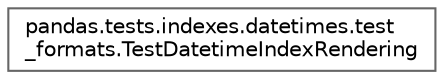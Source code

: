 digraph "Graphical Class Hierarchy"
{
 // LATEX_PDF_SIZE
  bgcolor="transparent";
  edge [fontname=Helvetica,fontsize=10,labelfontname=Helvetica,labelfontsize=10];
  node [fontname=Helvetica,fontsize=10,shape=box,height=0.2,width=0.4];
  rankdir="LR";
  Node0 [id="Node000000",label="pandas.tests.indexes.datetimes.test\l_formats.TestDatetimeIndexRendering",height=0.2,width=0.4,color="grey40", fillcolor="white", style="filled",URL="$d9/df2/classpandas_1_1tests_1_1indexes_1_1datetimes_1_1test__formats_1_1TestDatetimeIndexRendering.html",tooltip=" "];
}
